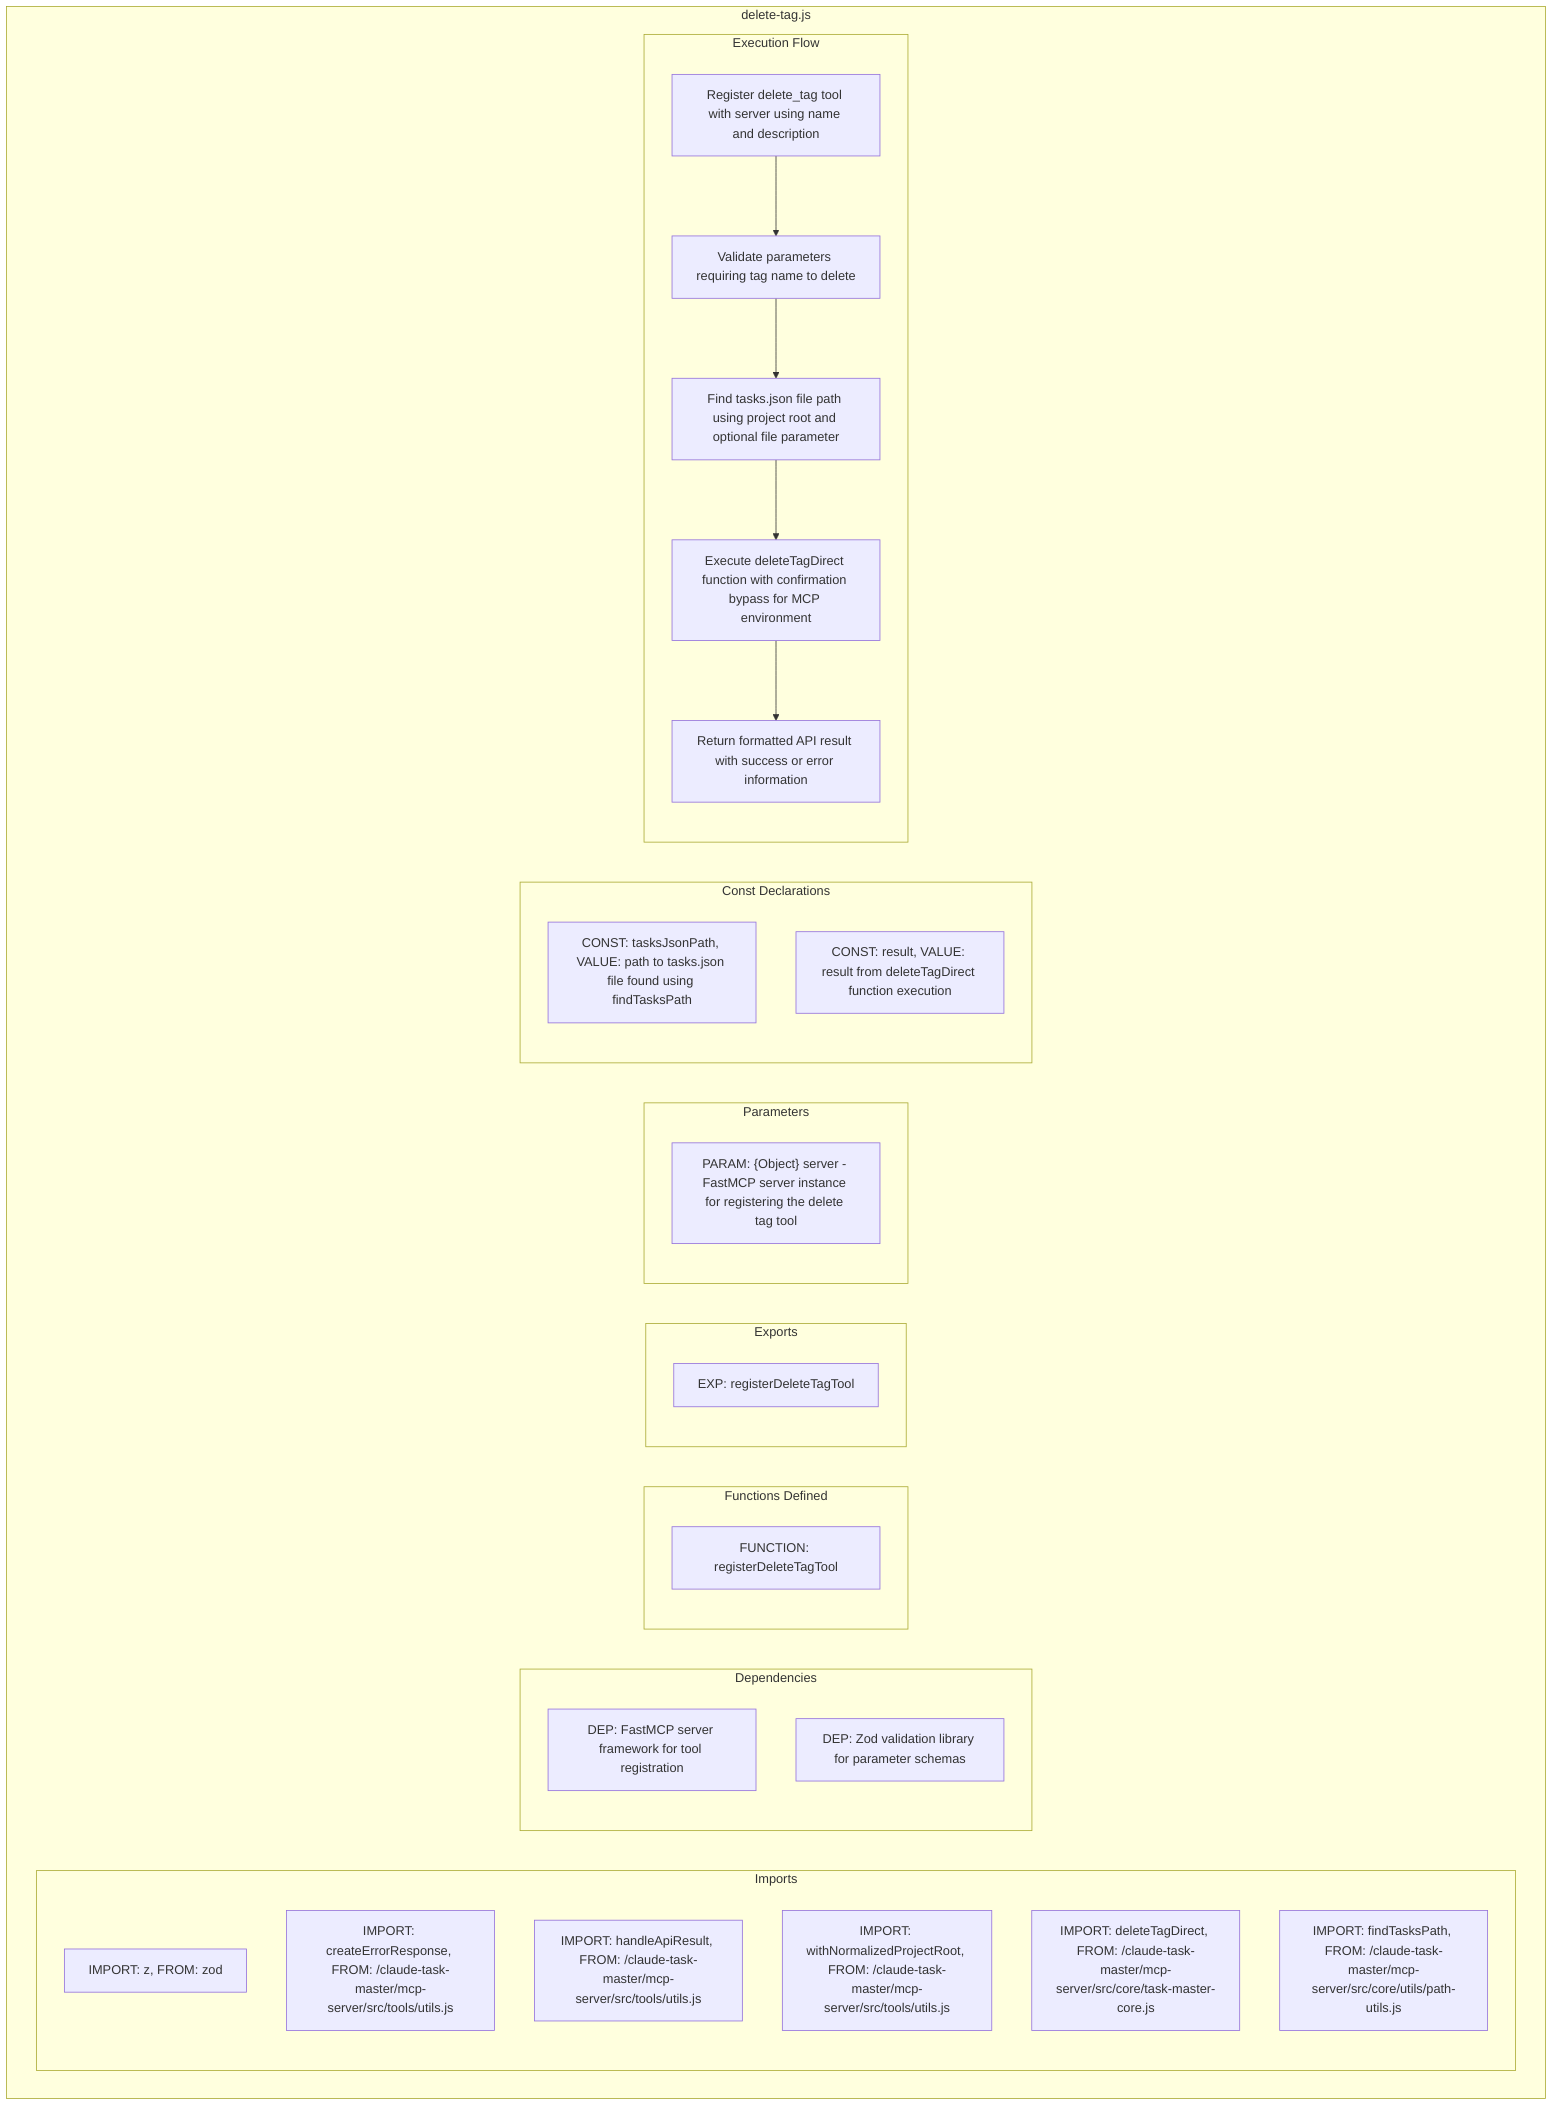 flowchart TB
    subgraph Imports["Imports"]
        I1["IMPORT: z, FROM: zod"]
        I2["IMPORT: createErrorResponse, FROM: /claude-task-master/mcp-server/src/tools/utils.js"]
        I3["IMPORT: handleApiResult, FROM: /claude-task-master/mcp-server/src/tools/utils.js"]
        I4["IMPORT: withNormalizedProjectRoot, FROM: /claude-task-master/mcp-server/src/tools/utils.js"]
        I5["IMPORT: deleteTagDirect, FROM: /claude-task-master/mcp-server/src/core/task-master-core.js"]
        I6["IMPORT: findTasksPath, FROM: /claude-task-master/mcp-server/src/core/utils/path-utils.js"]
    end
    
    subgraph Dependencies["Dependencies"]
        D1["DEP: FastMCP server framework for tool registration"]
        D2["DEP: Zod validation library for parameter schemas"]
    end
    
    subgraph FunctionsDefined["Functions Defined"]
        FU1["FUNCTION: registerDeleteTagTool"]
    end
    
    subgraph Exports["Exports"]
        E1["EXP: registerDeleteTagTool"]
    end
    
    subgraph Parameters["Parameters"]
        P1["PARAM: {Object} server - FastMCP server instance for registering the delete tag tool"]
    end
    
    subgraph Constants["Const Declarations"]
        C1["CONST: tasksJsonPath, VALUE: path to tasks.json file found using findTasksPath"]
        C2["CONST: result, VALUE: result from deleteTagDirect function execution"]
    end
    
    subgraph ExecutionFlow["Execution Flow"]
        FL1["Register delete_tag tool with server using name and description"]
        FL2["Validate parameters requiring tag name to delete"]
        FL3["Find tasks.json file path using project root and optional file parameter"]
        FL4["Execute deleteTagDirect function with confirmation bypass for MCP environment"]
        FL5["Return formatted API result with success or error information"]
    end
    
    subgraph deleteTag["delete-tag.js"]
        Imports
        Dependencies
        FunctionsDefined
        Exports
        Parameters
        Constants
        ExecutionFlow
    end
    
    FL1 --> FL2
    FL2 --> FL3
    FL3 --> FL4
    FL4 --> FL5